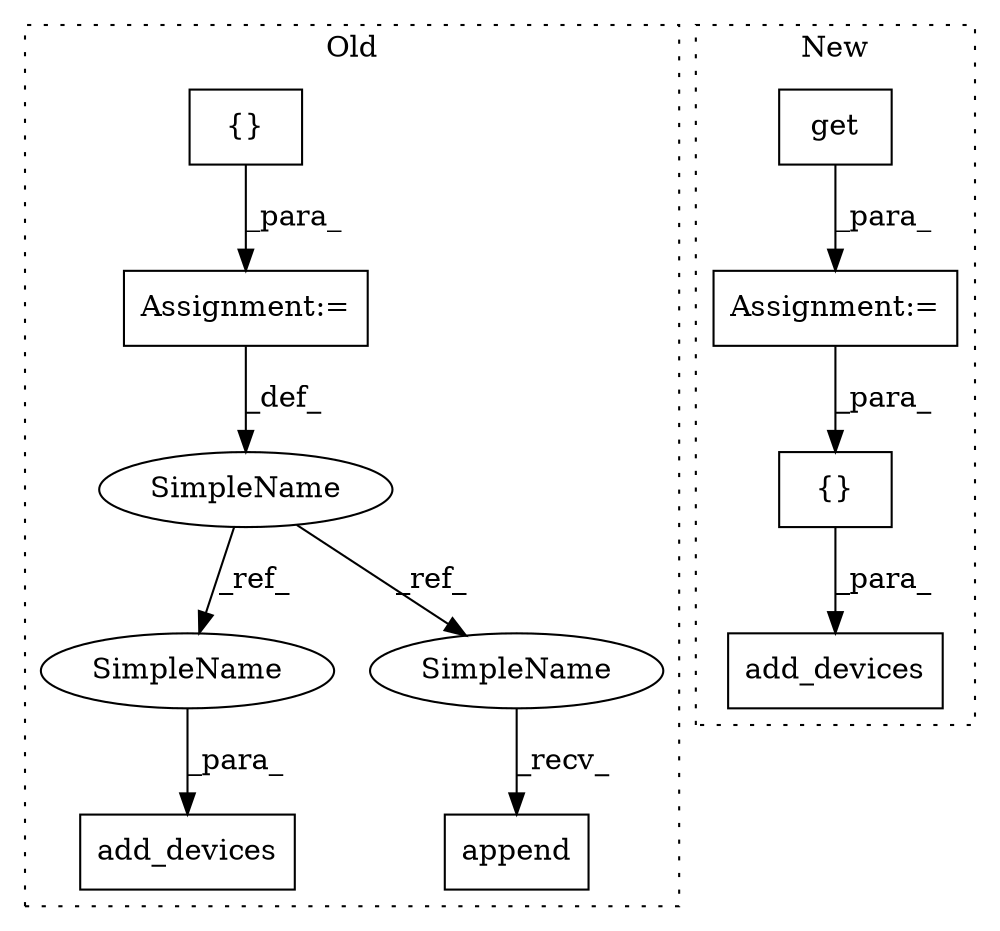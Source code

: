 digraph G {
subgraph cluster0 {
1 [label="append" a="32" s="1312,1361" l="7,1" shape="box"];
3 [label="Assignment:=" a="7" s="1281" l="1" shape="box"];
4 [label="{}" a="4" s="1300" l="2" shape="box"];
6 [label="add_devices" a="32" s="1368,1383" l="12,1" shape="box"];
7 [label="SimpleName" a="42" s="1278" l="3" shape="ellipse"];
10 [label="SimpleName" a="42" s="1380" l="3" shape="ellipse"];
11 [label="SimpleName" a="42" s="1308" l="3" shape="ellipse"];
label = "Old";
style="dotted";
}
subgraph cluster1 {
2 [label="add_devices" a="32" s="1858,1928" l="12,1" shape="box"];
5 [label="{}" a="4" s="1879,1927" l="1,1" shape="box"];
8 [label="get" a="32" s="1330,1343" l="4,1" shape="box"];
9 [label="Assignment:=" a="7" s="1322" l="1" shape="box"];
label = "New";
style="dotted";
}
3 -> 7 [label="_def_"];
4 -> 3 [label="_para_"];
5 -> 2 [label="_para_"];
7 -> 11 [label="_ref_"];
7 -> 10 [label="_ref_"];
8 -> 9 [label="_para_"];
9 -> 5 [label="_para_"];
10 -> 6 [label="_para_"];
11 -> 1 [label="_recv_"];
}
